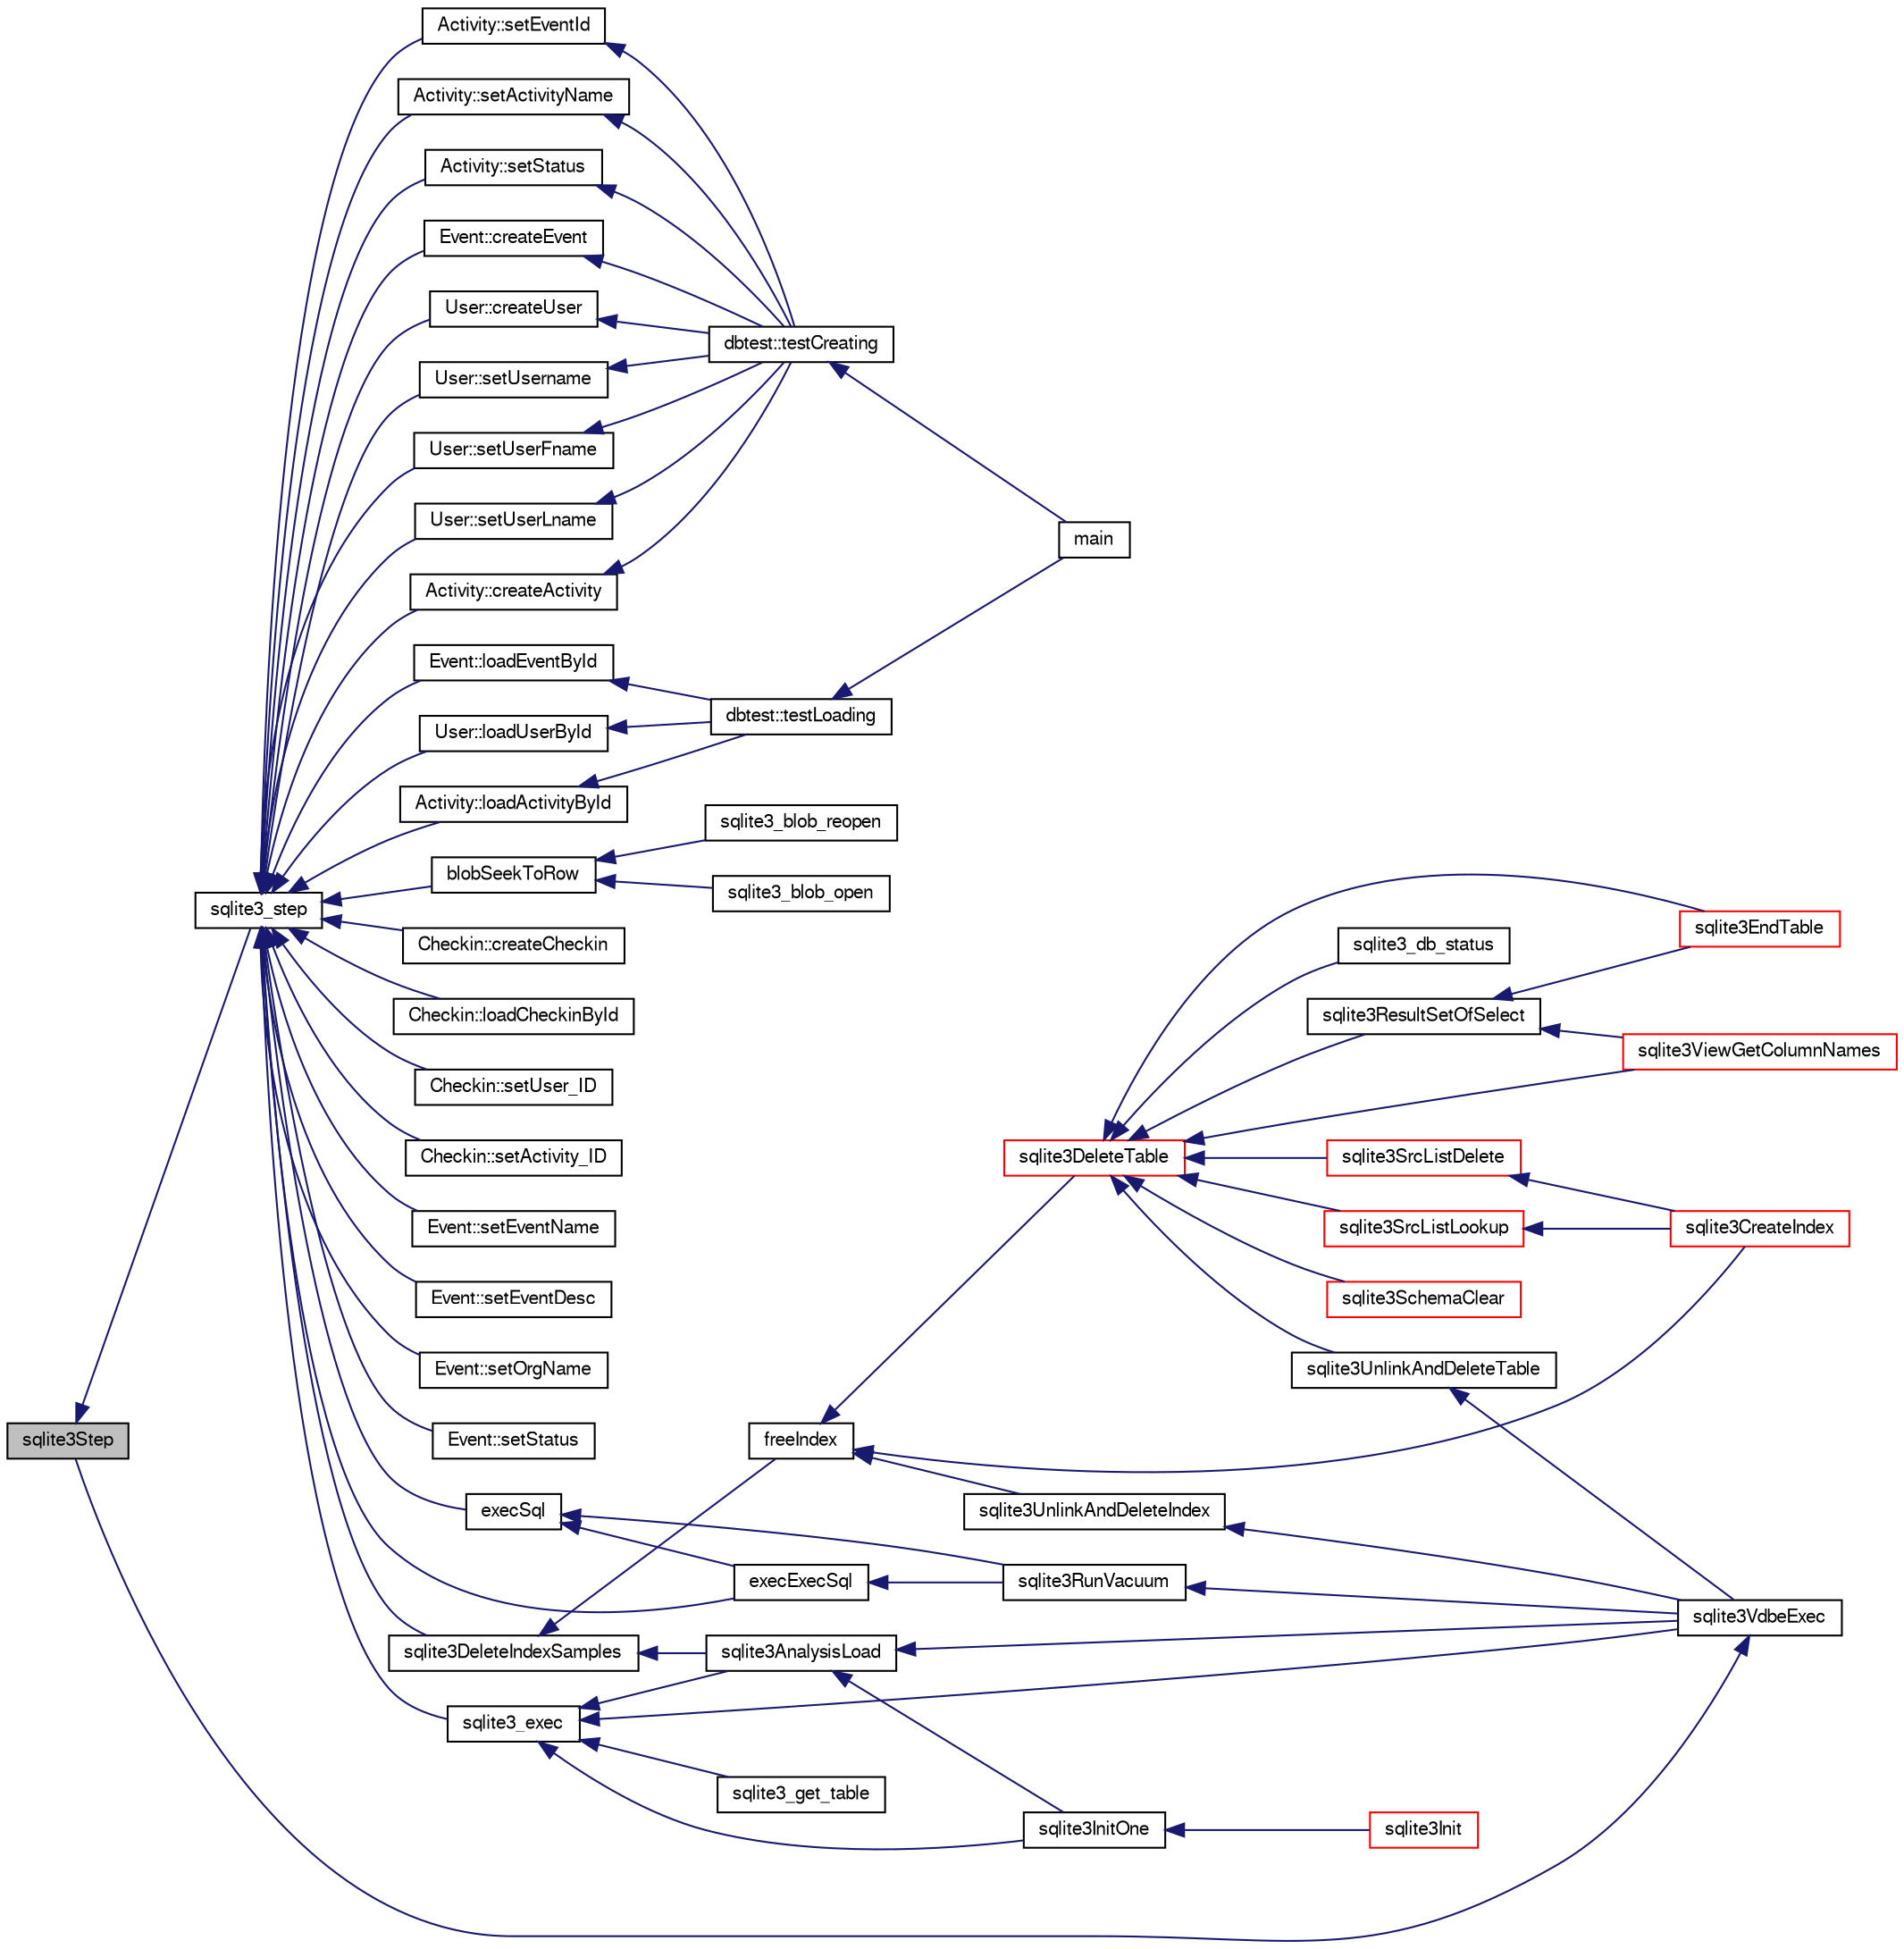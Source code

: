 digraph "sqlite3Step"
{
  edge [fontname="FreeSans",fontsize="10",labelfontname="FreeSans",labelfontsize="10"];
  node [fontname="FreeSans",fontsize="10",shape=record];
  rankdir="LR";
  Node712527 [label="sqlite3Step",height=0.2,width=0.4,color="black", fillcolor="grey75", style="filled", fontcolor="black"];
  Node712527 -> Node712528 [dir="back",color="midnightblue",fontsize="10",style="solid",fontname="FreeSans"];
  Node712528 [label="sqlite3_step",height=0.2,width=0.4,color="black", fillcolor="white", style="filled",URL="$sqlite3_8h.html#ac1e491ce36b7471eb28387f7d3c74334"];
  Node712528 -> Node712529 [dir="back",color="midnightblue",fontsize="10",style="solid",fontname="FreeSans"];
  Node712529 [label="Activity::createActivity",height=0.2,width=0.4,color="black", fillcolor="white", style="filled",URL="$classActivity.html#a813cc5e52c14ab49b39014c134e3425b"];
  Node712529 -> Node712530 [dir="back",color="midnightblue",fontsize="10",style="solid",fontname="FreeSans"];
  Node712530 [label="dbtest::testCreating",height=0.2,width=0.4,color="black", fillcolor="white", style="filled",URL="$classdbtest.html#a8193e88a7df657069c8a6bd09c8243b7"];
  Node712530 -> Node712531 [dir="back",color="midnightblue",fontsize="10",style="solid",fontname="FreeSans"];
  Node712531 [label="main",height=0.2,width=0.4,color="black", fillcolor="white", style="filled",URL="$test_8cpp.html#ae66f6b31b5ad750f1fe042a706a4e3d4"];
  Node712528 -> Node712532 [dir="back",color="midnightblue",fontsize="10",style="solid",fontname="FreeSans"];
  Node712532 [label="Activity::loadActivityById",height=0.2,width=0.4,color="black", fillcolor="white", style="filled",URL="$classActivity.html#abe4ffb4f08a47212ebf9013259d9e7fd"];
  Node712532 -> Node712533 [dir="back",color="midnightblue",fontsize="10",style="solid",fontname="FreeSans"];
  Node712533 [label="dbtest::testLoading",height=0.2,width=0.4,color="black", fillcolor="white", style="filled",URL="$classdbtest.html#a6f98d82a2c8e2b9040848763504ddae1"];
  Node712533 -> Node712531 [dir="back",color="midnightblue",fontsize="10",style="solid",fontname="FreeSans"];
  Node712528 -> Node712534 [dir="back",color="midnightblue",fontsize="10",style="solid",fontname="FreeSans"];
  Node712534 [label="Activity::setEventId",height=0.2,width=0.4,color="black", fillcolor="white", style="filled",URL="$classActivity.html#adb1d0fd0d08f473e068f0a4086bfa9ca"];
  Node712534 -> Node712530 [dir="back",color="midnightblue",fontsize="10",style="solid",fontname="FreeSans"];
  Node712528 -> Node712535 [dir="back",color="midnightblue",fontsize="10",style="solid",fontname="FreeSans"];
  Node712535 [label="Activity::setActivityName",height=0.2,width=0.4,color="black", fillcolor="white", style="filled",URL="$classActivity.html#a62dc3737b33915a36086f9dd26d16a81"];
  Node712535 -> Node712530 [dir="back",color="midnightblue",fontsize="10",style="solid",fontname="FreeSans"];
  Node712528 -> Node712536 [dir="back",color="midnightblue",fontsize="10",style="solid",fontname="FreeSans"];
  Node712536 [label="Activity::setStatus",height=0.2,width=0.4,color="black", fillcolor="white", style="filled",URL="$classActivity.html#af618135a7738f4d2a7ee147a8ef912ea"];
  Node712536 -> Node712530 [dir="back",color="midnightblue",fontsize="10",style="solid",fontname="FreeSans"];
  Node712528 -> Node712537 [dir="back",color="midnightblue",fontsize="10",style="solid",fontname="FreeSans"];
  Node712537 [label="Checkin::createCheckin",height=0.2,width=0.4,color="black", fillcolor="white", style="filled",URL="$classCheckin.html#a4e40acdf7fff0e607f6de4f24f3a163c"];
  Node712528 -> Node712538 [dir="back",color="midnightblue",fontsize="10",style="solid",fontname="FreeSans"];
  Node712538 [label="Checkin::loadCheckinById",height=0.2,width=0.4,color="black", fillcolor="white", style="filled",URL="$classCheckin.html#a3461f70ea6c68475225f2a07f78a21e0"];
  Node712528 -> Node712539 [dir="back",color="midnightblue",fontsize="10",style="solid",fontname="FreeSans"];
  Node712539 [label="Checkin::setUser_ID",height=0.2,width=0.4,color="black", fillcolor="white", style="filled",URL="$classCheckin.html#a76ab640f4f912876dbebf183db5359c6"];
  Node712528 -> Node712540 [dir="back",color="midnightblue",fontsize="10",style="solid",fontname="FreeSans"];
  Node712540 [label="Checkin::setActivity_ID",height=0.2,width=0.4,color="black", fillcolor="white", style="filled",URL="$classCheckin.html#ab2ff3ec2604ec73a42af25874a00b232"];
  Node712528 -> Node712541 [dir="back",color="midnightblue",fontsize="10",style="solid",fontname="FreeSans"];
  Node712541 [label="Event::createEvent",height=0.2,width=0.4,color="black", fillcolor="white", style="filled",URL="$classEvent.html#a77adb9f4a46ffb32c2d931f0691f5903"];
  Node712541 -> Node712530 [dir="back",color="midnightblue",fontsize="10",style="solid",fontname="FreeSans"];
  Node712528 -> Node712542 [dir="back",color="midnightblue",fontsize="10",style="solid",fontname="FreeSans"];
  Node712542 [label="Event::loadEventById",height=0.2,width=0.4,color="black", fillcolor="white", style="filled",URL="$classEvent.html#afa66cea33f722dbeecb69cc98fdea055"];
  Node712542 -> Node712533 [dir="back",color="midnightblue",fontsize="10",style="solid",fontname="FreeSans"];
  Node712528 -> Node712543 [dir="back",color="midnightblue",fontsize="10",style="solid",fontname="FreeSans"];
  Node712543 [label="Event::setEventName",height=0.2,width=0.4,color="black", fillcolor="white", style="filled",URL="$classEvent.html#a10596b6ca077df05184e30d62b08729d"];
  Node712528 -> Node712544 [dir="back",color="midnightblue",fontsize="10",style="solid",fontname="FreeSans"];
  Node712544 [label="Event::setEventDesc",height=0.2,width=0.4,color="black", fillcolor="white", style="filled",URL="$classEvent.html#ae36b8377dcae792f1c5c4726024c981b"];
  Node712528 -> Node712545 [dir="back",color="midnightblue",fontsize="10",style="solid",fontname="FreeSans"];
  Node712545 [label="Event::setOrgName",height=0.2,width=0.4,color="black", fillcolor="white", style="filled",URL="$classEvent.html#a19aac0f776bd764563a54977656cf680"];
  Node712528 -> Node712546 [dir="back",color="midnightblue",fontsize="10",style="solid",fontname="FreeSans"];
  Node712546 [label="Event::setStatus",height=0.2,width=0.4,color="black", fillcolor="white", style="filled",URL="$classEvent.html#ab0a6b9285af0f4172eb841e2b80f8972"];
  Node712528 -> Node712547 [dir="back",color="midnightblue",fontsize="10",style="solid",fontname="FreeSans"];
  Node712547 [label="blobSeekToRow",height=0.2,width=0.4,color="black", fillcolor="white", style="filled",URL="$sqlite3_8c.html#afff57e13332b98c8a44a7cebe38962ab"];
  Node712547 -> Node712548 [dir="back",color="midnightblue",fontsize="10",style="solid",fontname="FreeSans"];
  Node712548 [label="sqlite3_blob_open",height=0.2,width=0.4,color="black", fillcolor="white", style="filled",URL="$sqlite3_8h.html#adb8ad839a5bdd62a43785132bc7dd518"];
  Node712547 -> Node712549 [dir="back",color="midnightblue",fontsize="10",style="solid",fontname="FreeSans"];
  Node712549 [label="sqlite3_blob_reopen",height=0.2,width=0.4,color="black", fillcolor="white", style="filled",URL="$sqlite3_8h.html#abc77c24fdc0150138490359a94360f7e"];
  Node712528 -> Node712550 [dir="back",color="midnightblue",fontsize="10",style="solid",fontname="FreeSans"];
  Node712550 [label="sqlite3DeleteIndexSamples",height=0.2,width=0.4,color="black", fillcolor="white", style="filled",URL="$sqlite3_8c.html#aaeda0302fbf61397ec009f65bed047ef"];
  Node712550 -> Node712551 [dir="back",color="midnightblue",fontsize="10",style="solid",fontname="FreeSans"];
  Node712551 [label="sqlite3AnalysisLoad",height=0.2,width=0.4,color="black", fillcolor="white", style="filled",URL="$sqlite3_8c.html#a48a2301c27e1d3d68708b9b8761b5a01"];
  Node712551 -> Node712552 [dir="back",color="midnightblue",fontsize="10",style="solid",fontname="FreeSans"];
  Node712552 [label="sqlite3VdbeExec",height=0.2,width=0.4,color="black", fillcolor="white", style="filled",URL="$sqlite3_8c.html#a8ce40a614bdc56719c4d642b1e4dfb21"];
  Node712552 -> Node712527 [dir="back",color="midnightblue",fontsize="10",style="solid",fontname="FreeSans"];
  Node712551 -> Node712553 [dir="back",color="midnightblue",fontsize="10",style="solid",fontname="FreeSans"];
  Node712553 [label="sqlite3InitOne",height=0.2,width=0.4,color="black", fillcolor="white", style="filled",URL="$sqlite3_8c.html#ac4318b25df65269906b0379251fe9b85"];
  Node712553 -> Node712554 [dir="back",color="midnightblue",fontsize="10",style="solid",fontname="FreeSans"];
  Node712554 [label="sqlite3Init",height=0.2,width=0.4,color="red", fillcolor="white", style="filled",URL="$sqlite3_8c.html#aed74e3dc765631a833f522f425ff5a48"];
  Node712550 -> Node712654 [dir="back",color="midnightblue",fontsize="10",style="solid",fontname="FreeSans"];
  Node712654 [label="freeIndex",height=0.2,width=0.4,color="black", fillcolor="white", style="filled",URL="$sqlite3_8c.html#a00907c99c18d5bcb9d0b38c077146c31"];
  Node712654 -> Node712655 [dir="back",color="midnightblue",fontsize="10",style="solid",fontname="FreeSans"];
  Node712655 [label="sqlite3UnlinkAndDeleteIndex",height=0.2,width=0.4,color="black", fillcolor="white", style="filled",URL="$sqlite3_8c.html#a889f2dcb438c56db37a6d61e9f25e244"];
  Node712655 -> Node712552 [dir="back",color="midnightblue",fontsize="10",style="solid",fontname="FreeSans"];
  Node712654 -> Node712656 [dir="back",color="midnightblue",fontsize="10",style="solid",fontname="FreeSans"];
  Node712656 [label="sqlite3DeleteTable",height=0.2,width=0.4,color="red", fillcolor="white", style="filled",URL="$sqlite3_8c.html#a7fd3d507375a381a3807f92735318973"];
  Node712656 -> Node712657 [dir="back",color="midnightblue",fontsize="10",style="solid",fontname="FreeSans"];
  Node712657 [label="sqlite3_db_status",height=0.2,width=0.4,color="black", fillcolor="white", style="filled",URL="$sqlite3_8h.html#ab64e8333313ee2e44116842711818940"];
  Node712656 -> Node712658 [dir="back",color="midnightblue",fontsize="10",style="solid",fontname="FreeSans"];
  Node712658 [label="sqlite3UnlinkAndDeleteTable",height=0.2,width=0.4,color="black", fillcolor="white", style="filled",URL="$sqlite3_8c.html#a9733677716a49de464f86fff164e9a1b"];
  Node712658 -> Node712552 [dir="back",color="midnightblue",fontsize="10",style="solid",fontname="FreeSans"];
  Node712656 -> Node712569 [dir="back",color="midnightblue",fontsize="10",style="solid",fontname="FreeSans"];
  Node712569 [label="sqlite3EndTable",height=0.2,width=0.4,color="red", fillcolor="white", style="filled",URL="$sqlite3_8c.html#a7b5f2c66c0f0b6f819d970ca389768b0"];
  Node712656 -> Node712604 [dir="back",color="midnightblue",fontsize="10",style="solid",fontname="FreeSans"];
  Node712604 [label="sqlite3ViewGetColumnNames",height=0.2,width=0.4,color="red", fillcolor="white", style="filled",URL="$sqlite3_8c.html#aebc7cd8d9e2bd174ae0a60363d3f6ce8"];
  Node712656 -> Node712659 [dir="back",color="midnightblue",fontsize="10",style="solid",fontname="FreeSans"];
  Node712659 [label="sqlite3SrcListDelete",height=0.2,width=0.4,color="red", fillcolor="white", style="filled",URL="$sqlite3_8c.html#acc250a3e5e7fd8889a16a9f28e3e7312"];
  Node712659 -> Node712566 [dir="back",color="midnightblue",fontsize="10",style="solid",fontname="FreeSans"];
  Node712566 [label="sqlite3CreateIndex",height=0.2,width=0.4,color="red", fillcolor="white", style="filled",URL="$sqlite3_8c.html#a8dbe5e590ab6c58a8c45f34f7c81e825"];
  Node712656 -> Node712736 [dir="back",color="midnightblue",fontsize="10",style="solid",fontname="FreeSans"];
  Node712736 [label="sqlite3SchemaClear",height=0.2,width=0.4,color="red", fillcolor="white", style="filled",URL="$sqlite3_8c.html#a927c603430267e42c56ab38ca221322a"];
  Node712656 -> Node712571 [dir="back",color="midnightblue",fontsize="10",style="solid",fontname="FreeSans"];
  Node712571 [label="sqlite3SrcListLookup",height=0.2,width=0.4,color="red", fillcolor="white", style="filled",URL="$sqlite3_8c.html#a6354fab5d5d3aa8a721e43d480c16701"];
  Node712571 -> Node712566 [dir="back",color="midnightblue",fontsize="10",style="solid",fontname="FreeSans"];
  Node712656 -> Node712603 [dir="back",color="midnightblue",fontsize="10",style="solid",fontname="FreeSans"];
  Node712603 [label="sqlite3ResultSetOfSelect",height=0.2,width=0.4,color="black", fillcolor="white", style="filled",URL="$sqlite3_8c.html#ade35a86757654a36498d74152aa2fda8"];
  Node712603 -> Node712569 [dir="back",color="midnightblue",fontsize="10",style="solid",fontname="FreeSans"];
  Node712603 -> Node712604 [dir="back",color="midnightblue",fontsize="10",style="solid",fontname="FreeSans"];
  Node712654 -> Node712566 [dir="back",color="midnightblue",fontsize="10",style="solid",fontname="FreeSans"];
  Node712528 -> Node712720 [dir="back",color="midnightblue",fontsize="10",style="solid",fontname="FreeSans"];
  Node712720 [label="sqlite3_exec",height=0.2,width=0.4,color="black", fillcolor="white", style="filled",URL="$sqlite3_8h.html#a97487ec8150e0bcc8fa392ab8f0e24db"];
  Node712720 -> Node712552 [dir="back",color="midnightblue",fontsize="10",style="solid",fontname="FreeSans"];
  Node712720 -> Node712551 [dir="back",color="midnightblue",fontsize="10",style="solid",fontname="FreeSans"];
  Node712720 -> Node712553 [dir="back",color="midnightblue",fontsize="10",style="solid",fontname="FreeSans"];
  Node712720 -> Node712721 [dir="back",color="midnightblue",fontsize="10",style="solid",fontname="FreeSans"];
  Node712721 [label="sqlite3_get_table",height=0.2,width=0.4,color="black", fillcolor="white", style="filled",URL="$sqlite3_8h.html#a5effeac4e12df57beaa35c5be1f61579"];
  Node712528 -> Node712711 [dir="back",color="midnightblue",fontsize="10",style="solid",fontname="FreeSans"];
  Node712711 [label="execSql",height=0.2,width=0.4,color="black", fillcolor="white", style="filled",URL="$sqlite3_8c.html#a7d16651b98a110662f4c265eff0246cb"];
  Node712711 -> Node712712 [dir="back",color="midnightblue",fontsize="10",style="solid",fontname="FreeSans"];
  Node712712 [label="execExecSql",height=0.2,width=0.4,color="black", fillcolor="white", style="filled",URL="$sqlite3_8c.html#ac1be09a6c047f21133d16378d301e0d4"];
  Node712712 -> Node712713 [dir="back",color="midnightblue",fontsize="10",style="solid",fontname="FreeSans"];
  Node712713 [label="sqlite3RunVacuum",height=0.2,width=0.4,color="black", fillcolor="white", style="filled",URL="$sqlite3_8c.html#a5e83ddc7b3e7e8e79ad5d1fc92de1d2f"];
  Node712713 -> Node712552 [dir="back",color="midnightblue",fontsize="10",style="solid",fontname="FreeSans"];
  Node712711 -> Node712713 [dir="back",color="midnightblue",fontsize="10",style="solid",fontname="FreeSans"];
  Node712528 -> Node712712 [dir="back",color="midnightblue",fontsize="10",style="solid",fontname="FreeSans"];
  Node712528 -> Node712714 [dir="back",color="midnightblue",fontsize="10",style="solid",fontname="FreeSans"];
  Node712714 [label="User::createUser",height=0.2,width=0.4,color="black", fillcolor="white", style="filled",URL="$classUser.html#a22ed673939e8cc0a136130b809bba513"];
  Node712714 -> Node712530 [dir="back",color="midnightblue",fontsize="10",style="solid",fontname="FreeSans"];
  Node712528 -> Node712715 [dir="back",color="midnightblue",fontsize="10",style="solid",fontname="FreeSans"];
  Node712715 [label="User::loadUserById",height=0.2,width=0.4,color="black", fillcolor="white", style="filled",URL="$classUser.html#a863377665b7fb83c5547dcf9727f5092"];
  Node712715 -> Node712533 [dir="back",color="midnightblue",fontsize="10",style="solid",fontname="FreeSans"];
  Node712528 -> Node712716 [dir="back",color="midnightblue",fontsize="10",style="solid",fontname="FreeSans"];
  Node712716 [label="User::setUsername",height=0.2,width=0.4,color="black", fillcolor="white", style="filled",URL="$classUser.html#aa0497022a136cb78de785b0a39ae60b1"];
  Node712716 -> Node712530 [dir="back",color="midnightblue",fontsize="10",style="solid",fontname="FreeSans"];
  Node712528 -> Node712717 [dir="back",color="midnightblue",fontsize="10",style="solid",fontname="FreeSans"];
  Node712717 [label="User::setUserFname",height=0.2,width=0.4,color="black", fillcolor="white", style="filled",URL="$classUser.html#a72657eb55cd0ca437b4841a43f19912f"];
  Node712717 -> Node712530 [dir="back",color="midnightblue",fontsize="10",style="solid",fontname="FreeSans"];
  Node712528 -> Node712718 [dir="back",color="midnightblue",fontsize="10",style="solid",fontname="FreeSans"];
  Node712718 [label="User::setUserLname",height=0.2,width=0.4,color="black", fillcolor="white", style="filled",URL="$classUser.html#aa25973387e5afe1aa6f60dd6545e33b5"];
  Node712718 -> Node712530 [dir="back",color="midnightblue",fontsize="10",style="solid",fontname="FreeSans"];
}

